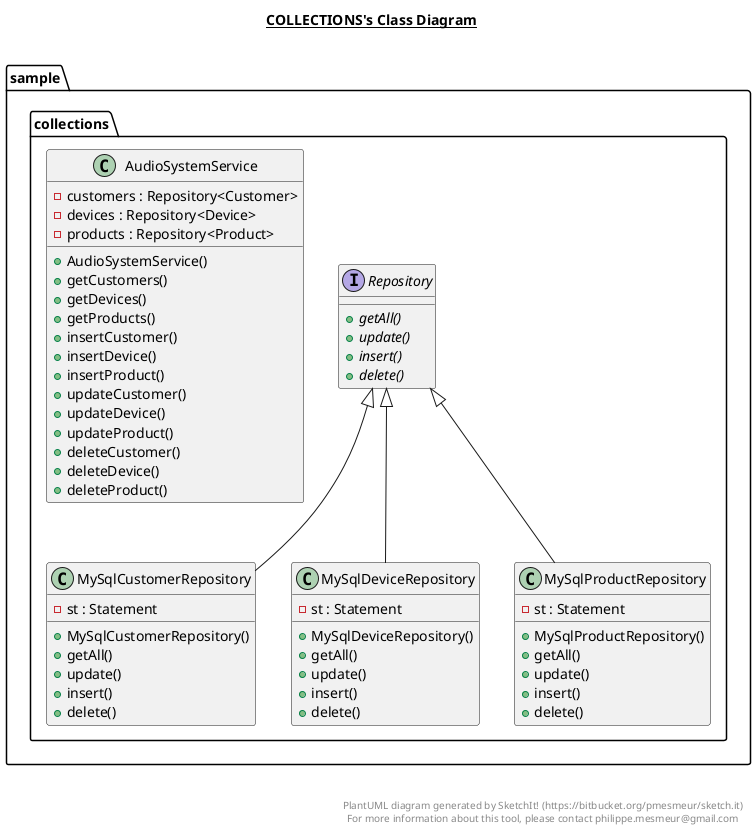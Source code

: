 @startuml

title __COLLECTIONS's Class Diagram__\n

  package sample {
    package sample.collections {
      class AudioSystemService {
          - customers : Repository<Customer>
          - devices : Repository<Device>
          - products : Repository<Product>
          + AudioSystemService()
          + getCustomers()
          + getDevices()
          + getProducts()
          + insertCustomer()
          + insertDevice()
          + insertProduct()
          + updateCustomer()
          + updateDevice()
          + updateProduct()
          + deleteCustomer()
          + deleteDevice()
          + deleteProduct()
      }
    }
  }
  

  package sample {
    package sample.collections {
      class MySqlCustomerRepository {
          - st : Statement
          + MySqlCustomerRepository()
          + getAll()
          + update()
          + insert()
          + delete()
      }
    }
  }
  

  package sample {
    package sample.collections {
      class MySqlDeviceRepository {
          - st : Statement
          + MySqlDeviceRepository()
          + getAll()
          + update()
          + insert()
          + delete()
      }
    }
  }
  

  package sample {
    package sample.collections {
      class MySqlProductRepository {
          - st : Statement
          + MySqlProductRepository()
          + getAll()
          + update()
          + insert()
          + delete()
      }
    }
  }
  

  package sample {
    package sample.collections {
      interface Repository {
          {abstract} + getAll()
          {abstract} + update()
          {abstract} + insert()
          {abstract} + delete()
      }
    }
  }
  

  MySqlCustomerRepository -up-|> Repository
  MySqlDeviceRepository -up-|> Repository
  MySqlProductRepository -up-|> Repository


right footer


PlantUML diagram generated by SketchIt! (https://bitbucket.org/pmesmeur/sketch.it)
For more information about this tool, please contact philippe.mesmeur@gmail.com
endfooter

@enduml
